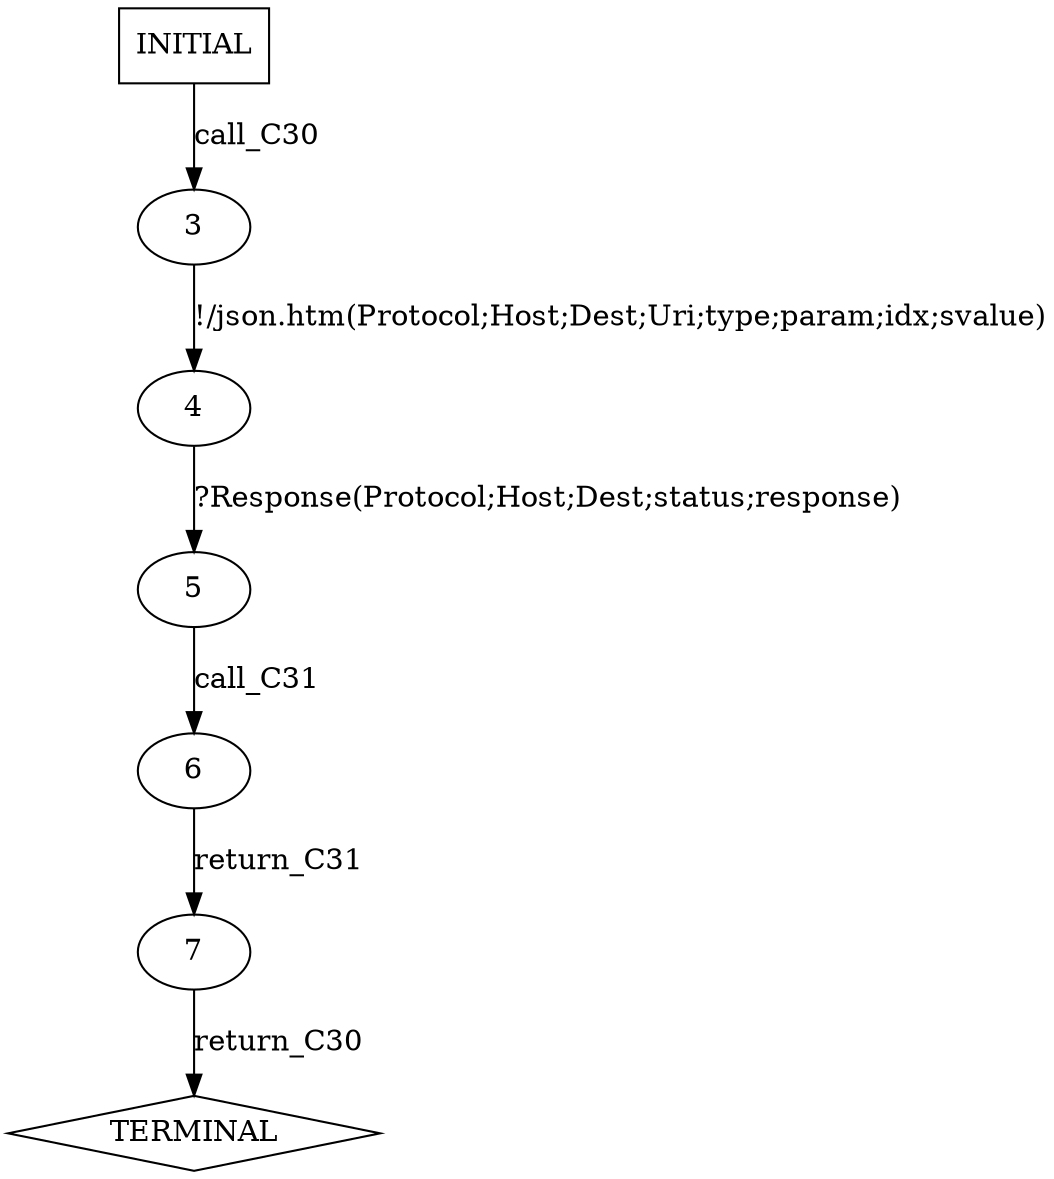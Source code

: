 digraph G {
  0 [label="INITIAL",shape=box];
  1 [label="TERMINAL",shape=diamond];
  3 [label="3"];
  4 [label="4"];
  5 [label="5"];
  6 [label="6"];
  7 [label="7"];
0->3  [label="call_C30"];
3->4 [label="!/json.htm(Protocol;Host;Dest;Uri;type;param;idx;svalue)"];
4->5 [label="?Response(Protocol;Host;Dest;status;response)"];
5->6  [label="call_C31"];
6->7  [label="return_C31"];
7->1  [label="return_C30"];
}
